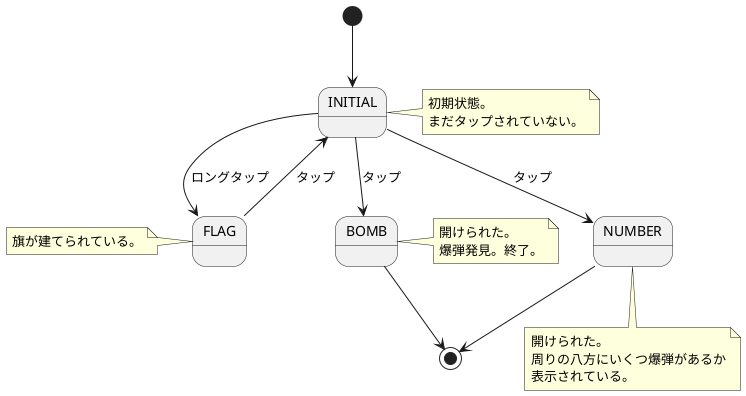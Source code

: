 @startuml
[*] --> INITIAL
INITIAL --> FLAG : ロングタップ
INITIAL --> NUMBER : タップ
INITIAL --> BOMB : タップ
FLAG --> INITIAL : タップ
NUMBER --> [*]
BOMB --> [*]
note right of INITIAL
初期状態。
まだタップされていない。
end note
note left of FLAG
旗が建てられている。
end note
note bottom of NUMBER
開けられた。
周りの八方にいくつ爆弾があるか
表示されている。
end note
note right of BOMB
開けられた。
爆弾発見。終了。
end note
@enduml
